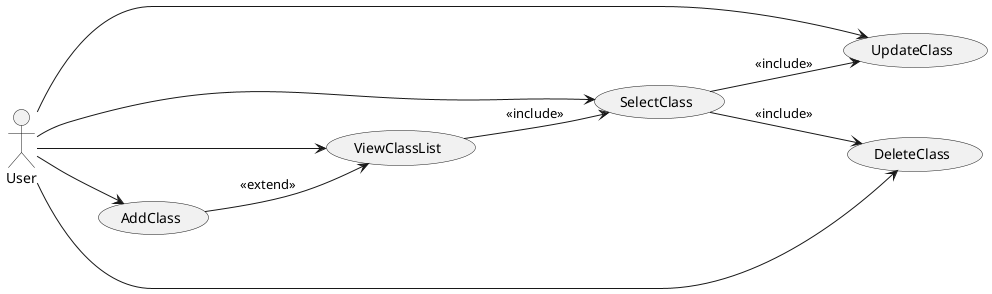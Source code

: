 @startuml
actor User 
left to right direction
User --> (AddClass)
User --> (ViewClassList)
User --> (SelectClass)
User --> (UpdateClass)
User --> (DeleteClass)
 
(AddClass) --> (ViewClassList) : <<extend>>  
(SelectClass) --> (UpdateClass) : <<include>>
(SelectClass) --> (DeleteClass) : <<include>>

(ViewClassList) --> (SelectClass) : <<include>>
@enduml